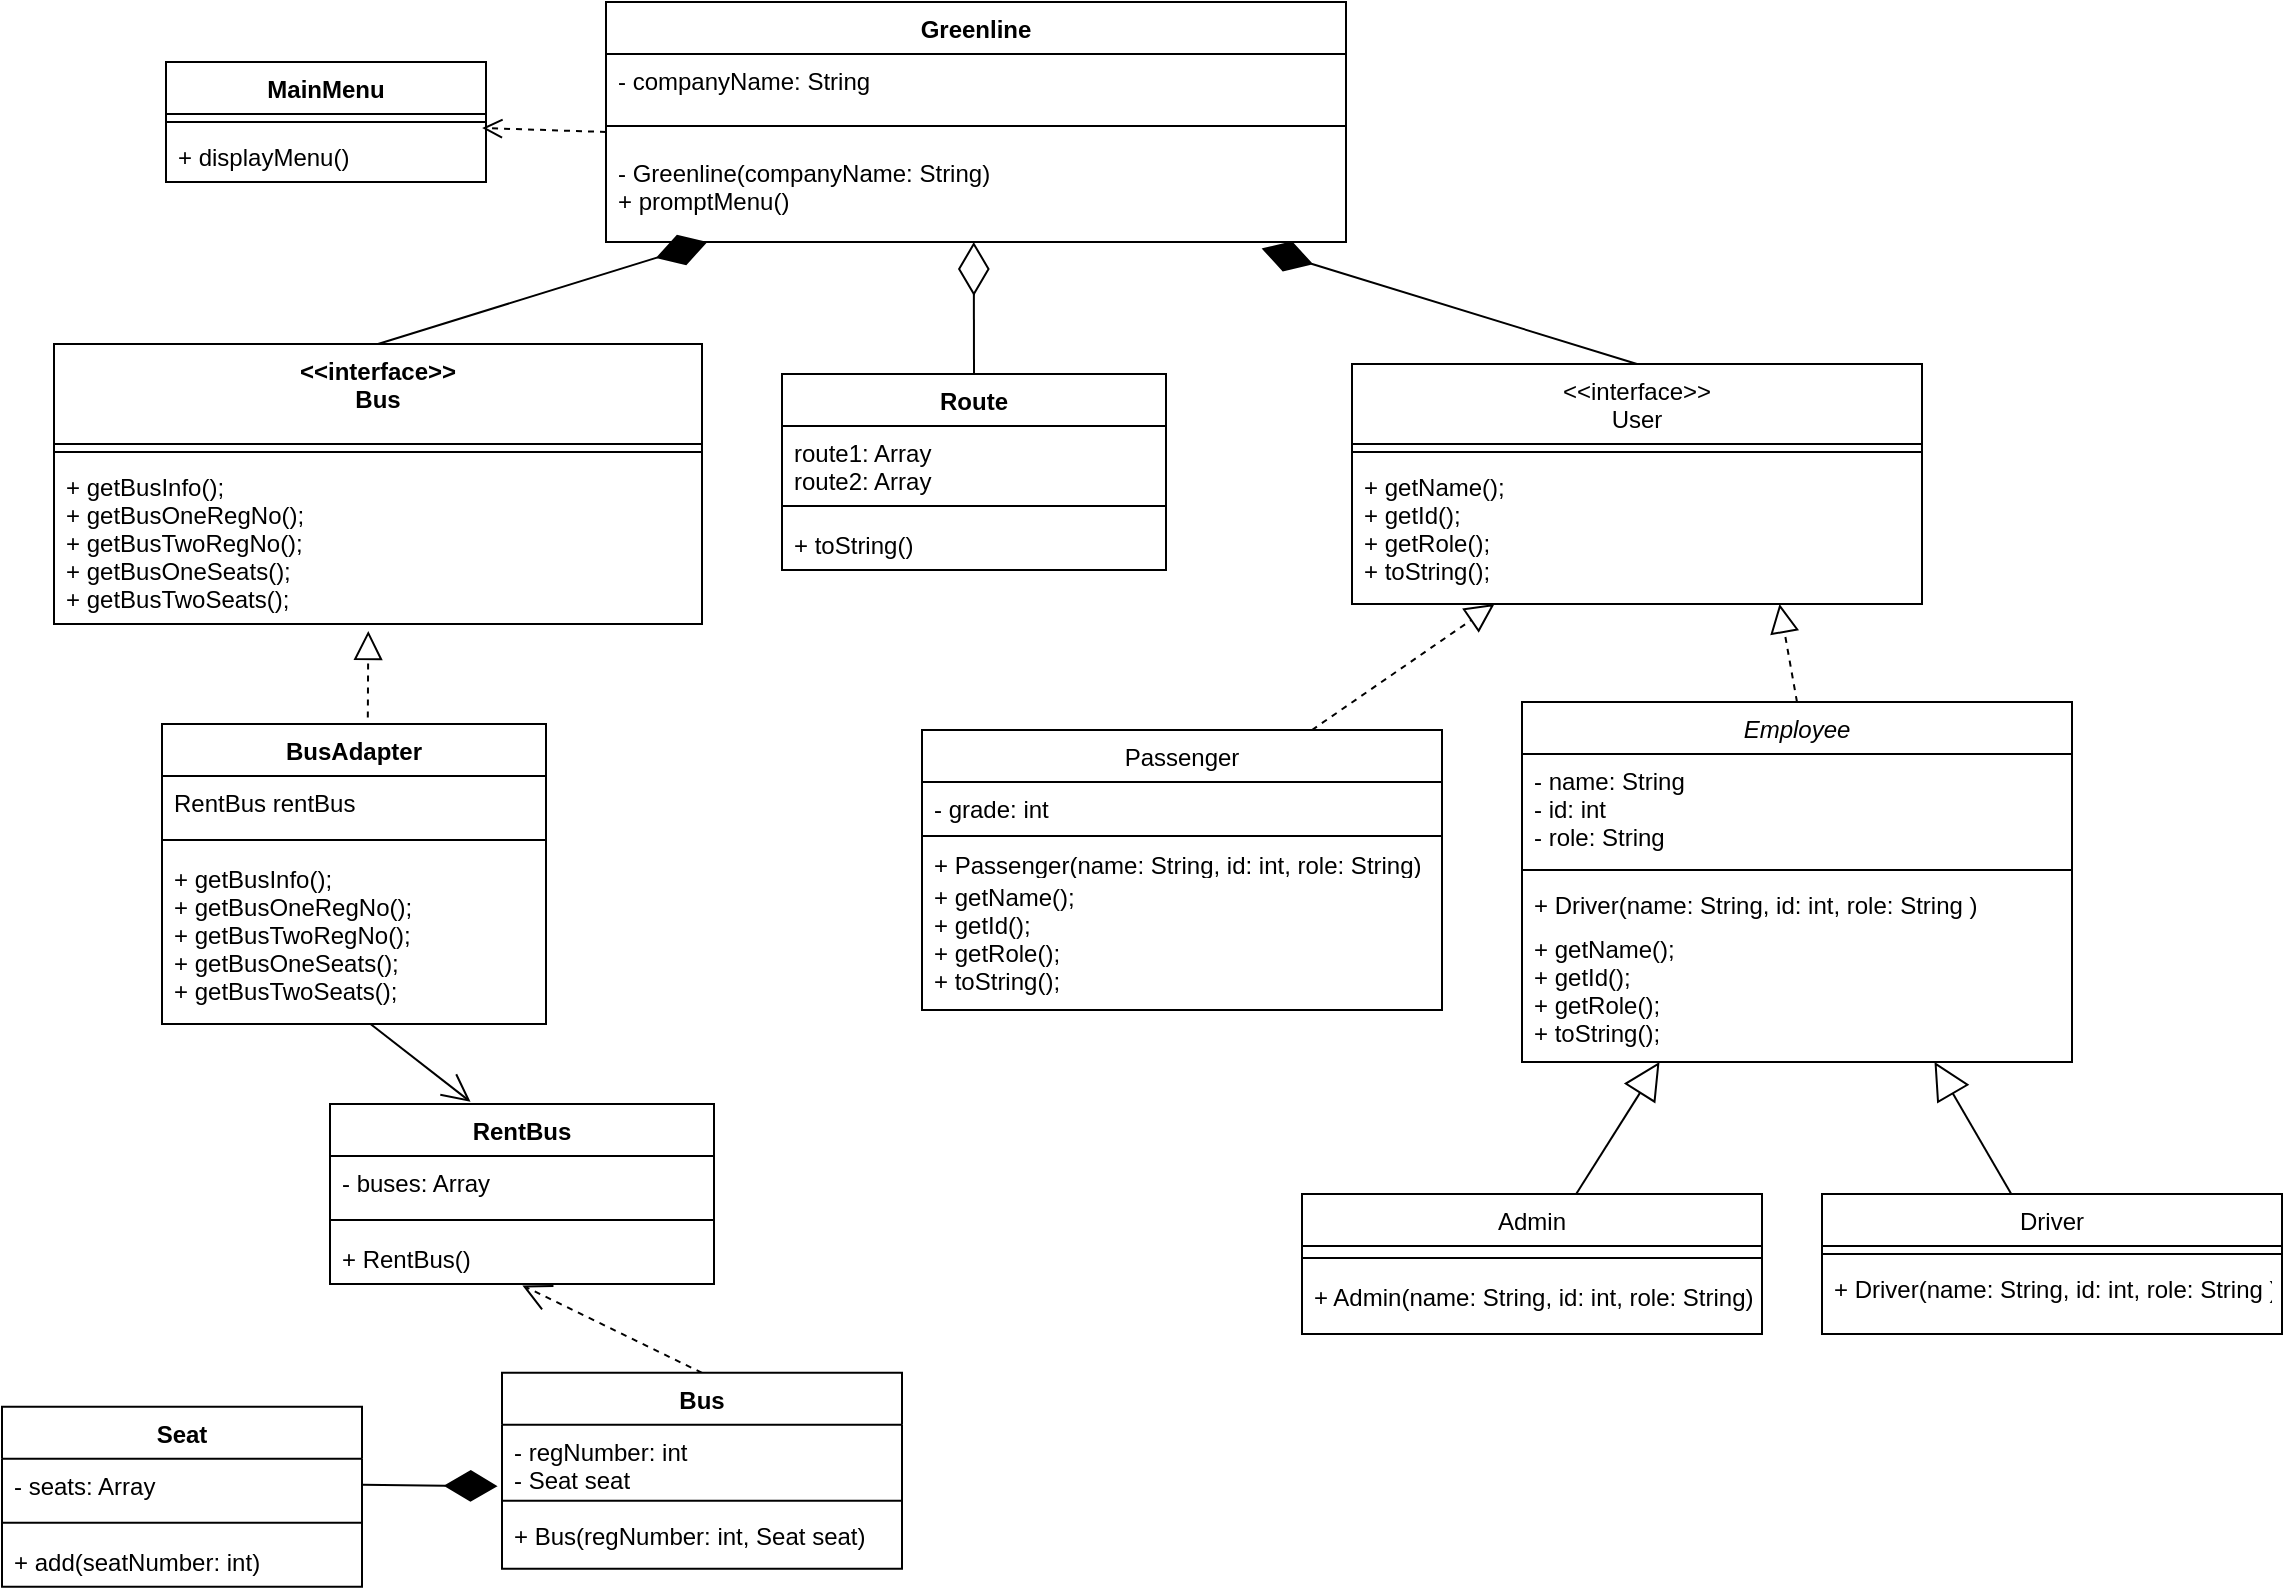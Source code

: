 <mxfile version="13.7.9" type="device"><diagram id="C5RBs43oDa-KdzZeNtuy" name="Page-1"><mxGraphModel dx="2374" dy="1174" grid="1" gridSize="10" guides="1" tooltips="1" connect="1" arrows="1" fold="1" page="1" pageScale="1" pageWidth="1169" pageHeight="827" math="0" shadow="0"><root><mxCell id="WIyWlLk6GJQsqaUBKTNV-0"/><mxCell id="WIyWlLk6GJQsqaUBKTNV-1" parent="WIyWlLk6GJQsqaUBKTNV-0"/><mxCell id="aZxWekm1cW6UHKEbnHoh-35" value="" style="endArrow=diamondThin;endFill=1;endSize=24;html=1;entryX=0.886;entryY=1.067;entryDx=0;entryDy=0;entryPerimeter=0;exitX=0.5;exitY=0;exitDx=0;exitDy=0;" parent="WIyWlLk6GJQsqaUBKTNV-1" source="zkfFHV4jXpPFQw0GAbJ--0" target="aZxWekm1cW6UHKEbnHoh-6" edge="1"><mxGeometry width="160" relative="1" as="geometry"><mxPoint x="852.5" y="260" as="sourcePoint"/><mxPoint x="646" y="260" as="targetPoint"/></mxGeometry></mxCell><mxCell id="aZxWekm1cW6UHKEbnHoh-36" value="" style="endArrow=diamondThin;endFill=1;endSize=24;html=1;exitX=0.5;exitY=0;exitDx=0;exitDy=0;entryX=0.137;entryY=1;entryDx=0;entryDy=0;entryPerimeter=0;" parent="WIyWlLk6GJQsqaUBKTNV-1" source="aZxWekm1cW6UHKEbnHoh-15" target="aZxWekm1cW6UHKEbnHoh-6" edge="1"><mxGeometry width="160" relative="1" as="geometry"><mxPoint x="241" y="250" as="sourcePoint"/><mxPoint x="325" y="161" as="targetPoint"/></mxGeometry></mxCell><mxCell id="aZxWekm1cW6UHKEbnHoh-37" value="" style="html=1;verticalAlign=bottom;endArrow=open;dashed=1;endSize=8;exitX=0;exitY=0.5;exitDx=0;exitDy=0;entryX=0.988;entryY=0.875;entryDx=0;entryDy=0;entryPerimeter=0;" parent="WIyWlLk6GJQsqaUBKTNV-1" target="aZxWekm1cW6UHKEbnHoh-29" edge="1"><mxGeometry relative="1" as="geometry"><mxPoint x="312" y="85" as="sourcePoint"/><mxPoint x="272" y="110" as="targetPoint"/><Array as="points"/></mxGeometry></mxCell><mxCell id="jJBky4X7id6nGAewXu0b-4" value="" style="endArrow=block;endSize=16;endFill=0;html=1;entryX=0.75;entryY=1;entryDx=0;entryDy=0;" parent="WIyWlLk6GJQsqaUBKTNV-1" source="zkfFHV4jXpPFQw0GAbJ--13" edge="1" target="pDEi0zM49Sqkq7_pIw6B-0"><mxGeometry width="160" relative="1" as="geometry"><mxPoint x="160.756" y="371" as="sourcePoint"/><mxPoint x="920" y="556" as="targetPoint"/></mxGeometry></mxCell><mxCell id="jJBky4X7id6nGAewXu0b-31" value="" style="endArrow=diamondThin;endFill=0;endSize=24;html=1;exitX=0.5;exitY=0;exitDx=0;exitDy=0;entryX=0.497;entryY=1;entryDx=0;entryDy=0;entryPerimeter=0;" parent="WIyWlLk6GJQsqaUBKTNV-1" source="aZxWekm1cW6UHKEbnHoh-39" target="aZxWekm1cW6UHKEbnHoh-6" edge="1"><mxGeometry width="160" relative="1" as="geometry"><mxPoint x="294" y="400" as="sourcePoint"/><mxPoint x="504" y="323" as="targetPoint"/></mxGeometry></mxCell><mxCell id="pDEi0zM49Sqkq7_pIw6B-6" value="" style="endArrow=block;endSize=16;endFill=0;html=1;entryX=0.25;entryY=1;entryDx=0;entryDy=0;" parent="WIyWlLk6GJQsqaUBKTNV-1" target="pDEi0zM49Sqkq7_pIw6B-0" edge="1" source="aZxWekm1cW6UHKEbnHoh-0"><mxGeometry width="160" relative="1" as="geometry"><mxPoint x="792.596" y="546" as="sourcePoint"/><mxPoint x="925" y="476" as="targetPoint"/></mxGeometry></mxCell><mxCell id="Fp0dO4ey5hqzuXSIMib6-0" value="" style="endArrow=block;dashed=1;endFill=0;endSize=12;html=1;exitX=0.75;exitY=0;exitDx=0;exitDy=0;entryX=0.25;entryY=1;entryDx=0;entryDy=0;" parent="WIyWlLk6GJQsqaUBKTNV-1" source="zkfFHV4jXpPFQw0GAbJ--6" target="zkfFHV4jXpPFQw0GAbJ--0" edge="1"><mxGeometry width="160" relative="1" as="geometry"><mxPoint x="615" y="391" as="sourcePoint"/><mxPoint x="755" y="301" as="targetPoint"/></mxGeometry></mxCell><mxCell id="Fp0dO4ey5hqzuXSIMib6-1" value="" style="endArrow=block;dashed=1;endFill=0;endSize=12;html=1;exitX=0.5;exitY=0;exitDx=0;exitDy=0;entryX=0.75;entryY=1;entryDx=0;entryDy=0;" parent="WIyWlLk6GJQsqaUBKTNV-1" source="pDEi0zM49Sqkq7_pIw6B-0" target="zkfFHV4jXpPFQw0GAbJ--0" edge="1"><mxGeometry width="160" relative="1" as="geometry"><mxPoint x="965" y="351" as="sourcePoint"/><mxPoint x="879" y="311" as="targetPoint"/></mxGeometry></mxCell><mxCell id="VjGGIJMDFGctdfczG4w3-8" value="" style="endArrow=diamondThin;endFill=1;endSize=24;html=1;exitX=1;exitY=0.5;exitDx=0;exitDy=0;entryX=-0.011;entryY=0.903;entryDx=0;entryDy=0;entryPerimeter=0;" edge="1" parent="WIyWlLk6GJQsqaUBKTNV-1" source="VjGGIJMDFGctdfczG4w3-5" target="VjGGIJMDFGctdfczG4w3-11"><mxGeometry width="160" relative="1" as="geometry"><mxPoint x="2" y="656.41" as="sourcePoint"/><mxPoint x="143" y="626.41" as="targetPoint"/></mxGeometry></mxCell><mxCell id="VjGGIJMDFGctdfczG4w3-14" value="" style="endArrow=block;dashed=1;endFill=0;endSize=12;html=1;entryX=0.485;entryY=1.042;entryDx=0;entryDy=0;entryPerimeter=0;exitX=0.536;exitY=-0.022;exitDx=0;exitDy=0;exitPerimeter=0;" edge="1" parent="WIyWlLk6GJQsqaUBKTNV-1" source="jJBky4X7id6nGAewXu0b-24" target="aZxWekm1cW6UHKEbnHoh-18"><mxGeometry width="160" relative="1" as="geometry"><mxPoint x="230" y="391" as="sourcePoint"/><mxPoint x="390" y="391" as="targetPoint"/></mxGeometry></mxCell><mxCell id="VjGGIJMDFGctdfczG4w3-16" value="" style="endArrow=open;endFill=1;endSize=12;html=1;entryX=0.366;entryY=-0.012;entryDx=0;entryDy=0;entryPerimeter=0;exitX=0.543;exitY=1;exitDx=0;exitDy=0;exitPerimeter=0;" edge="1" parent="WIyWlLk6GJQsqaUBKTNV-1" source="VjGGIJMDFGctdfczG4w3-23" target="VjGGIJMDFGctdfczG4w3-0"><mxGeometry width="160" relative="1" as="geometry"><mxPoint x="198.239" y="491" as="sourcePoint"/><mxPoint x="310" y="521" as="targetPoint"/></mxGeometry></mxCell><mxCell id="VjGGIJMDFGctdfczG4w3-19" value="" style="endArrow=open;endSize=12;dashed=1;html=1;entryX=0.501;entryY=1.027;entryDx=0;entryDy=0;entryPerimeter=0;exitX=0.5;exitY=0;exitDx=0;exitDy=0;" edge="1" parent="WIyWlLk6GJQsqaUBKTNV-1" source="VjGGIJMDFGctdfczG4w3-10" target="VjGGIJMDFGctdfczG4w3-3"><mxGeometry x="-1" y="-243" width="160" relative="1" as="geometry"><mxPoint x="370" y="706.41" as="sourcePoint"/><mxPoint x="287.28" y="649.998" as="targetPoint"/><mxPoint x="54" y="213" as="offset"/></mxGeometry></mxCell><mxCell id="zkfFHV4jXpPFQw0GAbJ--0" value="&lt;&lt;interface&gt;&gt;&#10;User" style="swimlane;fontStyle=0;align=center;verticalAlign=top;childLayout=stackLayout;horizontal=1;startSize=40;horizontalStack=0;resizeParent=1;resizeLast=0;collapsible=1;marginBottom=0;rounded=0;shadow=0;strokeWidth=1;" parent="WIyWlLk6GJQsqaUBKTNV-1" vertex="1"><mxGeometry x="685" y="201" width="285" height="120" as="geometry"><mxRectangle x="230" y="140" width="160" height="26" as="alternateBounds"/></mxGeometry></mxCell><mxCell id="zkfFHV4jXpPFQw0GAbJ--4" value="" style="line;html=1;strokeWidth=1;align=left;verticalAlign=middle;spacingTop=-1;spacingLeft=3;spacingRight=3;rotatable=0;labelPosition=right;points=[];portConstraint=eastwest;" parent="zkfFHV4jXpPFQw0GAbJ--0" vertex="1"><mxGeometry y="40" width="285" height="8" as="geometry"/></mxCell><mxCell id="VjGGIJMDFGctdfczG4w3-22" value="+ getName();&#10;+ getId();&#10;+ getRole();&#10;+ toString();" style="text;align=left;verticalAlign=top;spacingLeft=4;spacingRight=4;overflow=hidden;rotatable=0;points=[[0,0.5],[1,0.5]];portConstraint=eastwest;" vertex="1" parent="zkfFHV4jXpPFQw0GAbJ--0"><mxGeometry y="48" width="285" height="70" as="geometry"/></mxCell><mxCell id="aZxWekm1cW6UHKEbnHoh-39" value="Route" style="swimlane;fontStyle=1;align=center;verticalAlign=top;childLayout=stackLayout;horizontal=1;startSize=26;horizontalStack=0;resizeParent=1;resizeParentMax=0;resizeLast=0;collapsible=1;marginBottom=0;" parent="WIyWlLk6GJQsqaUBKTNV-1" vertex="1"><mxGeometry x="400" y="206" width="192" height="98" as="geometry"/></mxCell><mxCell id="aZxWekm1cW6UHKEbnHoh-40" value="route1: Array&#10;route2: Array" style="text;strokeColor=none;fillColor=none;align=left;verticalAlign=top;spacingLeft=4;spacingRight=4;overflow=hidden;rotatable=0;points=[[0,0.5],[1,0.5]];portConstraint=eastwest;" parent="aZxWekm1cW6UHKEbnHoh-39" vertex="1"><mxGeometry y="26" width="192" height="34" as="geometry"/></mxCell><mxCell id="aZxWekm1cW6UHKEbnHoh-41" value="" style="line;strokeWidth=1;fillColor=none;align=left;verticalAlign=middle;spacingTop=-1;spacingLeft=3;spacingRight=3;rotatable=0;labelPosition=right;points=[];portConstraint=eastwest;" parent="aZxWekm1cW6UHKEbnHoh-39" vertex="1"><mxGeometry y="60" width="192" height="12" as="geometry"/></mxCell><mxCell id="aZxWekm1cW6UHKEbnHoh-42" value="+ toString()" style="text;strokeColor=none;fillColor=none;align=left;verticalAlign=top;spacingLeft=4;spacingRight=4;overflow=hidden;rotatable=0;points=[[0,0.5],[1,0.5]];portConstraint=eastwest;" parent="aZxWekm1cW6UHKEbnHoh-39" vertex="1"><mxGeometry y="72" width="192" height="26" as="geometry"/></mxCell><mxCell id="jJBky4X7id6nGAewXu0b-24" value="BusAdapter" style="swimlane;fontStyle=1;align=center;verticalAlign=top;childLayout=stackLayout;horizontal=1;startSize=26;horizontalStack=0;resizeParent=1;resizeParentMax=0;resizeLast=0;collapsible=1;marginBottom=0;" parent="WIyWlLk6GJQsqaUBKTNV-1" vertex="1"><mxGeometry x="90" y="381" width="192" height="150" as="geometry"/></mxCell><mxCell id="jJBky4X7id6nGAewXu0b-25" value="RentBus rentBus" style="text;strokeColor=none;fillColor=none;align=left;verticalAlign=top;spacingLeft=4;spacingRight=4;overflow=hidden;rotatable=0;points=[[0,0.5],[1,0.5]];portConstraint=eastwest;" parent="jJBky4X7id6nGAewXu0b-24" vertex="1"><mxGeometry y="26" width="192" height="26" as="geometry"/></mxCell><mxCell id="jJBky4X7id6nGAewXu0b-26" value="" style="line;strokeWidth=1;fillColor=none;align=left;verticalAlign=middle;spacingTop=-1;spacingLeft=3;spacingRight=3;rotatable=0;labelPosition=right;points=[];portConstraint=eastwest;" parent="jJBky4X7id6nGAewXu0b-24" vertex="1"><mxGeometry y="52" width="192" height="12" as="geometry"/></mxCell><mxCell id="VjGGIJMDFGctdfczG4w3-23" value="+ getBusInfo();&#10;+ getBusOneRegNo();&#10;+ getBusTwoRegNo();&#10;+ getBusOneSeats();&#10;+ getBusTwoSeats();" style="text;strokeColor=none;fillColor=none;align=left;verticalAlign=top;spacingLeft=4;spacingRight=4;overflow=hidden;rotatable=0;points=[[0,0.5],[1,0.5]];portConstraint=eastwest;" vertex="1" parent="jJBky4X7id6nGAewXu0b-24"><mxGeometry y="64" width="192" height="86" as="geometry"/></mxCell><mxCell id="VjGGIJMDFGctdfczG4w3-0" value="RentBus" style="swimlane;fontStyle=1;align=center;verticalAlign=top;childLayout=stackLayout;horizontal=1;startSize=26;horizontalStack=0;resizeParent=1;resizeParentMax=0;resizeLast=0;collapsible=1;marginBottom=0;" vertex="1" parent="WIyWlLk6GJQsqaUBKTNV-1"><mxGeometry x="174" y="571" width="192" height="90" as="geometry"/></mxCell><mxCell id="VjGGIJMDFGctdfczG4w3-1" value="- buses: Array" style="text;strokeColor=none;fillColor=none;align=left;verticalAlign=top;spacingLeft=4;spacingRight=4;overflow=hidden;rotatable=0;points=[[0,0.5],[1,0.5]];portConstraint=eastwest;" vertex="1" parent="VjGGIJMDFGctdfczG4w3-0"><mxGeometry y="26" width="192" height="26" as="geometry"/></mxCell><mxCell id="VjGGIJMDFGctdfczG4w3-2" value="" style="line;strokeWidth=1;fillColor=none;align=left;verticalAlign=middle;spacingTop=-1;spacingLeft=3;spacingRight=3;rotatable=0;labelPosition=right;points=[];portConstraint=eastwest;" vertex="1" parent="VjGGIJMDFGctdfczG4w3-0"><mxGeometry y="52" width="192" height="12" as="geometry"/></mxCell><mxCell id="VjGGIJMDFGctdfczG4w3-3" value="+ RentBus()" style="text;strokeColor=none;fillColor=none;align=left;verticalAlign=top;spacingLeft=4;spacingRight=4;overflow=hidden;rotatable=0;points=[[0,0.5],[1,0.5]];portConstraint=eastwest;" vertex="1" parent="VjGGIJMDFGctdfczG4w3-0"><mxGeometry y="64" width="192" height="26" as="geometry"/></mxCell><mxCell id="aZxWekm1cW6UHKEbnHoh-0" value="Admin" style="swimlane;fontStyle=0;align=center;verticalAlign=top;childLayout=stackLayout;horizontal=1;startSize=26;horizontalStack=0;resizeParent=1;resizeLast=0;collapsible=1;marginBottom=0;rounded=0;shadow=0;strokeWidth=1;" parent="WIyWlLk6GJQsqaUBKTNV-1" vertex="1"><mxGeometry x="660" y="616" width="230" height="70" as="geometry"><mxRectangle x="330" y="360" width="170" height="26" as="alternateBounds"/></mxGeometry></mxCell><mxCell id="aZxWekm1cW6UHKEbnHoh-2" value="" style="line;html=1;strokeWidth=1;align=left;verticalAlign=middle;spacingTop=-1;spacingLeft=3;spacingRight=3;rotatable=0;labelPosition=right;points=[];portConstraint=eastwest;" parent="aZxWekm1cW6UHKEbnHoh-0" vertex="1"><mxGeometry y="26" width="230" height="12" as="geometry"/></mxCell><mxCell id="aZxWekm1cW6UHKEbnHoh-8" value="+ Admin(name: String, id: int, role: String)" style="text;align=left;verticalAlign=top;spacingLeft=4;spacingRight=4;overflow=hidden;rotatable=0;points=[[0,0.5],[1,0.5]];portConstraint=eastwest;" parent="aZxWekm1cW6UHKEbnHoh-0" vertex="1"><mxGeometry y="38" width="230" height="18" as="geometry"/></mxCell><mxCell id="zkfFHV4jXpPFQw0GAbJ--6" value="Passenger" style="swimlane;fontStyle=0;align=center;verticalAlign=top;childLayout=stackLayout;horizontal=1;startSize=26;horizontalStack=0;resizeParent=1;resizeLast=0;collapsible=1;marginBottom=0;rounded=0;shadow=0;strokeWidth=1;" parent="WIyWlLk6GJQsqaUBKTNV-1" vertex="1"><mxGeometry x="470" y="384" width="260" height="140" as="geometry"><mxRectangle x="130" y="380" width="160" height="26" as="alternateBounds"/></mxGeometry></mxCell><mxCell id="zkfFHV4jXpPFQw0GAbJ--8" value="- grade: int" style="text;align=left;verticalAlign=top;spacingLeft=4;spacingRight=4;overflow=hidden;rotatable=0;points=[[0,0.5],[1,0.5]];portConstraint=eastwest;rounded=0;shadow=0;html=0;" parent="zkfFHV4jXpPFQw0GAbJ--6" vertex="1"><mxGeometry y="26" width="260" height="26" as="geometry"/></mxCell><mxCell id="zkfFHV4jXpPFQw0GAbJ--9" value="" style="line;html=1;strokeWidth=1;align=left;verticalAlign=middle;spacingTop=-1;spacingLeft=3;spacingRight=3;rotatable=0;labelPosition=right;points=[];portConstraint=eastwest;" parent="zkfFHV4jXpPFQw0GAbJ--6" vertex="1"><mxGeometry y="52" width="260" height="2" as="geometry"/></mxCell><mxCell id="jJBky4X7id6nGAewXu0b-0" value="+ Passenger(name: String, id: int, role: String)" style="text;align=left;verticalAlign=top;spacingLeft=4;spacingRight=4;overflow=hidden;rotatable=0;points=[[0,0.5],[1,0.5]];portConstraint=eastwest;" parent="zkfFHV4jXpPFQw0GAbJ--6" vertex="1"><mxGeometry y="54" width="260" height="16" as="geometry"/></mxCell><mxCell id="VjGGIJMDFGctdfczG4w3-20" value="+ getName();&#10;+ getId();&#10;+ getRole();&#10;+ toString();" style="text;align=left;verticalAlign=top;spacingLeft=4;spacingRight=4;overflow=hidden;rotatable=0;points=[[0,0.5],[1,0.5]];portConstraint=eastwest;" vertex="1" parent="zkfFHV4jXpPFQw0GAbJ--6"><mxGeometry y="70" width="260" height="70" as="geometry"/></mxCell><mxCell id="pDEi0zM49Sqkq7_pIw6B-0" value="Employee" style="swimlane;fontStyle=2;align=center;verticalAlign=top;childLayout=stackLayout;horizontal=1;startSize=26;horizontalStack=0;resizeParent=1;resizeLast=0;collapsible=1;marginBottom=0;rounded=0;shadow=0;strokeWidth=1;" parent="WIyWlLk6GJQsqaUBKTNV-1" vertex="1"><mxGeometry x="770" y="370" width="275" height="180" as="geometry"><mxRectangle x="330" y="360" width="170" height="26" as="alternateBounds"/></mxGeometry></mxCell><mxCell id="pDEi0zM49Sqkq7_pIw6B-1" value="- name: String&#10;- id: int&#10;- role: String" style="text;align=left;verticalAlign=top;spacingLeft=4;spacingRight=4;overflow=hidden;rotatable=0;points=[[0,0.5],[1,0.5]];portConstraint=eastwest;" parent="pDEi0zM49Sqkq7_pIw6B-0" vertex="1"><mxGeometry y="26" width="275" height="54" as="geometry"/></mxCell><mxCell id="pDEi0zM49Sqkq7_pIw6B-2" value="" style="line;html=1;strokeWidth=1;align=left;verticalAlign=middle;spacingTop=-1;spacingLeft=3;spacingRight=3;rotatable=0;labelPosition=right;points=[];portConstraint=eastwest;" parent="pDEi0zM49Sqkq7_pIw6B-0" vertex="1"><mxGeometry y="80" width="275" height="8" as="geometry"/></mxCell><mxCell id="pDEi0zM49Sqkq7_pIw6B-3" value="+ Driver(name: String, id: int, role: String )" style="text;align=left;verticalAlign=top;spacingLeft=4;spacingRight=4;overflow=hidden;rotatable=0;points=[[0,0.5],[1,0.5]];portConstraint=eastwest;" parent="pDEi0zM49Sqkq7_pIw6B-0" vertex="1"><mxGeometry y="88" width="275" height="22" as="geometry"/></mxCell><mxCell id="VjGGIJMDFGctdfczG4w3-21" value="+ getName();&#10;+ getId();&#10;+ getRole();&#10;+ toString();" style="text;align=left;verticalAlign=top;spacingLeft=4;spacingRight=4;overflow=hidden;rotatable=0;points=[[0,0.5],[1,0.5]];portConstraint=eastwest;" vertex="1" parent="pDEi0zM49Sqkq7_pIw6B-0"><mxGeometry y="110" width="275" height="60" as="geometry"/></mxCell><mxCell id="zkfFHV4jXpPFQw0GAbJ--13" value="Driver" style="swimlane;fontStyle=0;align=center;verticalAlign=top;childLayout=stackLayout;horizontal=1;startSize=26;horizontalStack=0;resizeParent=1;resizeLast=0;collapsible=1;marginBottom=0;rounded=0;shadow=0;strokeWidth=1;" parent="WIyWlLk6GJQsqaUBKTNV-1" vertex="1"><mxGeometry x="920" y="616" width="230" height="70" as="geometry"><mxRectangle x="330" y="360" width="170" height="26" as="alternateBounds"/></mxGeometry></mxCell><mxCell id="zkfFHV4jXpPFQw0GAbJ--15" value="" style="line;html=1;strokeWidth=1;align=left;verticalAlign=middle;spacingTop=-1;spacingLeft=3;spacingRight=3;rotatable=0;labelPosition=right;points=[];portConstraint=eastwest;" parent="zkfFHV4jXpPFQw0GAbJ--13" vertex="1"><mxGeometry y="26" width="230" height="8" as="geometry"/></mxCell><mxCell id="aZxWekm1cW6UHKEbnHoh-9" value="+ Driver(name: String, id: int, role: String )" style="text;align=left;verticalAlign=top;spacingLeft=4;spacingRight=4;overflow=hidden;rotatable=0;points=[[0,0.5],[1,0.5]];portConstraint=eastwest;" parent="zkfFHV4jXpPFQw0GAbJ--13" vertex="1"><mxGeometry y="34" width="230" height="26" as="geometry"/></mxCell><mxCell id="aZxWekm1cW6UHKEbnHoh-15" value="&lt;&lt;interface&gt;&gt;&#10;Bus" style="swimlane;fontStyle=1;align=center;verticalAlign=top;childLayout=stackLayout;horizontal=1;startSize=50;horizontalStack=0;resizeParent=1;resizeParentMax=0;resizeLast=0;collapsible=1;marginBottom=0;" parent="WIyWlLk6GJQsqaUBKTNV-1" vertex="1"><mxGeometry x="36" y="191" width="324" height="140" as="geometry"/></mxCell><mxCell id="aZxWekm1cW6UHKEbnHoh-17" value="" style="line;strokeWidth=1;fillColor=none;align=left;verticalAlign=middle;spacingTop=-1;spacingLeft=3;spacingRight=3;rotatable=0;labelPosition=right;points=[];portConstraint=eastwest;" parent="aZxWekm1cW6UHKEbnHoh-15" vertex="1"><mxGeometry y="50" width="324" height="8" as="geometry"/></mxCell><mxCell id="aZxWekm1cW6UHKEbnHoh-18" value="+ getBusInfo();&#10;+ getBusOneRegNo();&#10;+ getBusTwoRegNo();&#10;+ getBusOneSeats();&#10;+ getBusTwoSeats();" style="text;strokeColor=none;fillColor=none;align=left;verticalAlign=top;spacingLeft=4;spacingRight=4;overflow=hidden;rotatable=0;points=[[0,0.5],[1,0.5]];portConstraint=eastwest;" parent="aZxWekm1cW6UHKEbnHoh-15" vertex="1"><mxGeometry y="58" width="324" height="82" as="geometry"/></mxCell><mxCell id="aZxWekm1cW6UHKEbnHoh-3" value="Greenline" style="swimlane;fontStyle=1;align=center;verticalAlign=top;childLayout=stackLayout;horizontal=1;startSize=26;horizontalStack=0;resizeParent=1;resizeParentMax=0;resizeLast=0;collapsible=1;marginBottom=0;" parent="WIyWlLk6GJQsqaUBKTNV-1" vertex="1"><mxGeometry x="312" y="20" width="370" height="120" as="geometry"/></mxCell><mxCell id="aZxWekm1cW6UHKEbnHoh-10" value="- companyName: String" style="text;strokeColor=none;fillColor=none;align=left;verticalAlign=top;spacingLeft=4;spacingRight=4;overflow=hidden;rotatable=0;points=[[0,0.5],[1,0.5]];portConstraint=eastwest;" parent="aZxWekm1cW6UHKEbnHoh-3" vertex="1"><mxGeometry y="26" width="370" height="26" as="geometry"/></mxCell><mxCell id="aZxWekm1cW6UHKEbnHoh-5" value="" style="line;strokeWidth=1;fillColor=none;align=left;verticalAlign=middle;spacingTop=-1;spacingLeft=3;spacingRight=3;rotatable=0;labelPosition=right;points=[];portConstraint=eastwest;" parent="aZxWekm1cW6UHKEbnHoh-3" vertex="1"><mxGeometry y="52" width="370" height="20" as="geometry"/></mxCell><mxCell id="aZxWekm1cW6UHKEbnHoh-6" value="- Greenline(companyName: String)&#10;+ promptMenu()" style="text;strokeColor=none;fillColor=none;align=left;verticalAlign=top;spacingLeft=4;spacingRight=4;overflow=hidden;rotatable=0;points=[[0,0.5],[1,0.5]];portConstraint=eastwest;" parent="aZxWekm1cW6UHKEbnHoh-3" vertex="1"><mxGeometry y="72" width="370" height="48" as="geometry"/></mxCell><mxCell id="aZxWekm1cW6UHKEbnHoh-27" value="MainMenu" style="swimlane;fontStyle=1;align=center;verticalAlign=top;childLayout=stackLayout;horizontal=1;startSize=26;horizontalStack=0;resizeParent=1;resizeParentMax=0;resizeLast=0;collapsible=1;marginBottom=0;" parent="WIyWlLk6GJQsqaUBKTNV-1" vertex="1"><mxGeometry x="92" y="50" width="160" height="60" as="geometry"/></mxCell><mxCell id="aZxWekm1cW6UHKEbnHoh-29" value="" style="line;strokeWidth=1;fillColor=none;align=left;verticalAlign=middle;spacingTop=-1;spacingLeft=3;spacingRight=3;rotatable=0;labelPosition=right;points=[];portConstraint=eastwest;" parent="aZxWekm1cW6UHKEbnHoh-27" vertex="1"><mxGeometry y="26" width="160" height="8" as="geometry"/></mxCell><mxCell id="aZxWekm1cW6UHKEbnHoh-30" value="+ displayMenu()" style="text;strokeColor=none;fillColor=none;align=left;verticalAlign=top;spacingLeft=4;spacingRight=4;overflow=hidden;rotatable=0;points=[[0,0.5],[1,0.5]];portConstraint=eastwest;" parent="aZxWekm1cW6UHKEbnHoh-27" vertex="1"><mxGeometry y="34" width="160" height="26" as="geometry"/></mxCell><mxCell id="VjGGIJMDFGctdfczG4w3-4" value="Seat" style="swimlane;fontStyle=1;align=center;verticalAlign=top;childLayout=stackLayout;horizontal=1;startSize=26;horizontalStack=0;resizeParent=1;resizeParentMax=0;resizeLast=0;collapsible=1;marginBottom=0;" vertex="1" parent="WIyWlLk6GJQsqaUBKTNV-1"><mxGeometry x="10" y="722.41" width="180" height="90" as="geometry"/></mxCell><mxCell id="VjGGIJMDFGctdfczG4w3-5" value="- seats: Array" style="text;strokeColor=none;fillColor=none;align=left;verticalAlign=top;spacingLeft=4;spacingRight=4;overflow=hidden;rotatable=0;points=[[0,0.5],[1,0.5]];portConstraint=eastwest;" vertex="1" parent="VjGGIJMDFGctdfczG4w3-4"><mxGeometry y="26" width="180" height="26" as="geometry"/></mxCell><mxCell id="VjGGIJMDFGctdfczG4w3-6" value="" style="line;strokeWidth=1;fillColor=none;align=left;verticalAlign=middle;spacingTop=-1;spacingLeft=3;spacingRight=3;rotatable=0;labelPosition=right;points=[];portConstraint=eastwest;" vertex="1" parent="VjGGIJMDFGctdfczG4w3-4"><mxGeometry y="52" width="180" height="12" as="geometry"/></mxCell><mxCell id="VjGGIJMDFGctdfczG4w3-7" value="+ add(seatNumber: int)" style="text;strokeColor=none;fillColor=none;align=left;verticalAlign=top;spacingLeft=4;spacingRight=4;overflow=hidden;rotatable=0;points=[[0,0.5],[1,0.5]];portConstraint=eastwest;" vertex="1" parent="VjGGIJMDFGctdfczG4w3-4"><mxGeometry y="64" width="180" height="26" as="geometry"/></mxCell><mxCell id="VjGGIJMDFGctdfczG4w3-10" value="Bus" style="swimlane;fontStyle=1;align=center;verticalAlign=top;childLayout=stackLayout;horizontal=1;startSize=26;horizontalStack=0;resizeParent=1;resizeParentMax=0;resizeLast=0;collapsible=1;marginBottom=0;" vertex="1" parent="WIyWlLk6GJQsqaUBKTNV-1"><mxGeometry x="260" y="705.41" width="200" height="98" as="geometry"/></mxCell><mxCell id="VjGGIJMDFGctdfczG4w3-11" value="- regNumber: int&#10;- Seat seat&#10;" style="text;strokeColor=none;fillColor=none;align=left;verticalAlign=top;spacingLeft=4;spacingRight=4;overflow=hidden;rotatable=0;points=[[0,0.5],[1,0.5]];portConstraint=eastwest;" vertex="1" parent="VjGGIJMDFGctdfczG4w3-10"><mxGeometry y="26" width="200" height="34" as="geometry"/></mxCell><mxCell id="VjGGIJMDFGctdfczG4w3-12" value="" style="line;strokeWidth=1;fillColor=none;align=left;verticalAlign=middle;spacingTop=-1;spacingLeft=3;spacingRight=3;rotatable=0;labelPosition=right;points=[];portConstraint=eastwest;" vertex="1" parent="VjGGIJMDFGctdfczG4w3-10"><mxGeometry y="60" width="200" height="8" as="geometry"/></mxCell><mxCell id="VjGGIJMDFGctdfczG4w3-13" value="+ Bus(regNumber: int, Seat seat)" style="text;strokeColor=none;fillColor=none;align=left;verticalAlign=top;spacingLeft=4;spacingRight=4;overflow=hidden;rotatable=0;points=[[0,0.5],[1,0.5]];portConstraint=eastwest;" vertex="1" parent="VjGGIJMDFGctdfczG4w3-10"><mxGeometry y="68" width="200" height="30" as="geometry"/></mxCell></root></mxGraphModel></diagram></mxfile>